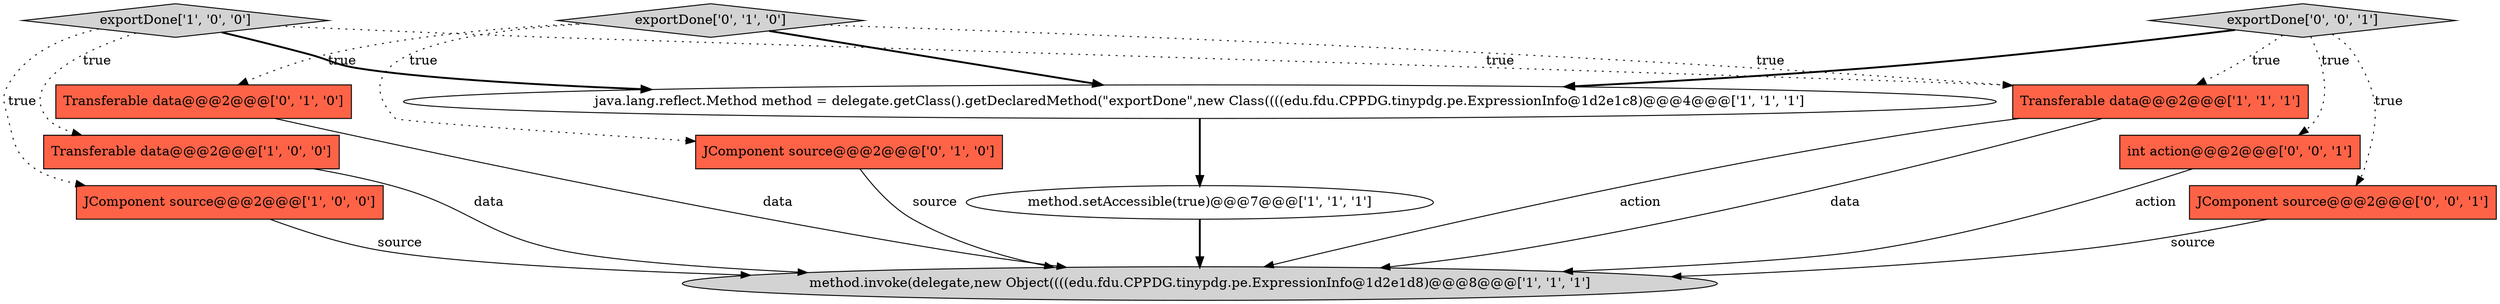 digraph {
0 [style = filled, label = "Transferable data@@@2@@@['1', '0', '0']", fillcolor = tomato, shape = box image = "AAA0AAABBB1BBB"];
9 [style = filled, label = "JComponent source@@@2@@@['0', '1', '0']", fillcolor = tomato, shape = box image = "AAA0AAABBB2BBB"];
4 [style = filled, label = "Transferable data@@@2@@@['1', '1', '1']", fillcolor = tomato, shape = box image = "AAA0AAABBB1BBB"];
8 [style = filled, label = "exportDone['0', '1', '0']", fillcolor = lightgray, shape = diamond image = "AAA0AAABBB2BBB"];
6 [style = filled, label = "exportDone['1', '0', '0']", fillcolor = lightgray, shape = diamond image = "AAA0AAABBB1BBB"];
3 [style = filled, label = "JComponent source@@@2@@@['1', '0', '0']", fillcolor = tomato, shape = box image = "AAA0AAABBB1BBB"];
11 [style = filled, label = "int action@@@2@@@['0', '0', '1']", fillcolor = tomato, shape = box image = "AAA0AAABBB3BBB"];
7 [style = filled, label = "Transferable data@@@2@@@['0', '1', '0']", fillcolor = tomato, shape = box image = "AAA0AAABBB2BBB"];
12 [style = filled, label = "exportDone['0', '0', '1']", fillcolor = lightgray, shape = diamond image = "AAA0AAABBB3BBB"];
2 [style = filled, label = "java.lang.reflect.Method method = delegate.getClass().getDeclaredMethod(\"exportDone\",new Class((((edu.fdu.CPPDG.tinypdg.pe.ExpressionInfo@1d2e1c8)@@@4@@@['1', '1', '1']", fillcolor = white, shape = ellipse image = "AAA0AAABBB1BBB"];
10 [style = filled, label = "JComponent source@@@2@@@['0', '0', '1']", fillcolor = tomato, shape = box image = "AAA0AAABBB3BBB"];
1 [style = filled, label = "method.invoke(delegate,new Object((((edu.fdu.CPPDG.tinypdg.pe.ExpressionInfo@1d2e1d8)@@@8@@@['1', '1', '1']", fillcolor = lightgray, shape = ellipse image = "AAA0AAABBB1BBB"];
5 [style = filled, label = "method.setAccessible(true)@@@7@@@['1', '1', '1']", fillcolor = white, shape = ellipse image = "AAA0AAABBB1BBB"];
4->1 [style = solid, label="data"];
7->1 [style = solid, label="data"];
8->7 [style = dotted, label="true"];
11->1 [style = solid, label="action"];
8->4 [style = dotted, label="true"];
6->2 [style = bold, label=""];
12->11 [style = dotted, label="true"];
5->1 [style = bold, label=""];
12->2 [style = bold, label=""];
0->1 [style = solid, label="data"];
6->4 [style = dotted, label="true"];
8->2 [style = bold, label=""];
10->1 [style = solid, label="source"];
12->10 [style = dotted, label="true"];
9->1 [style = solid, label="source"];
4->1 [style = solid, label="action"];
3->1 [style = solid, label="source"];
12->4 [style = dotted, label="true"];
6->0 [style = dotted, label="true"];
8->9 [style = dotted, label="true"];
6->3 [style = dotted, label="true"];
2->5 [style = bold, label=""];
}
